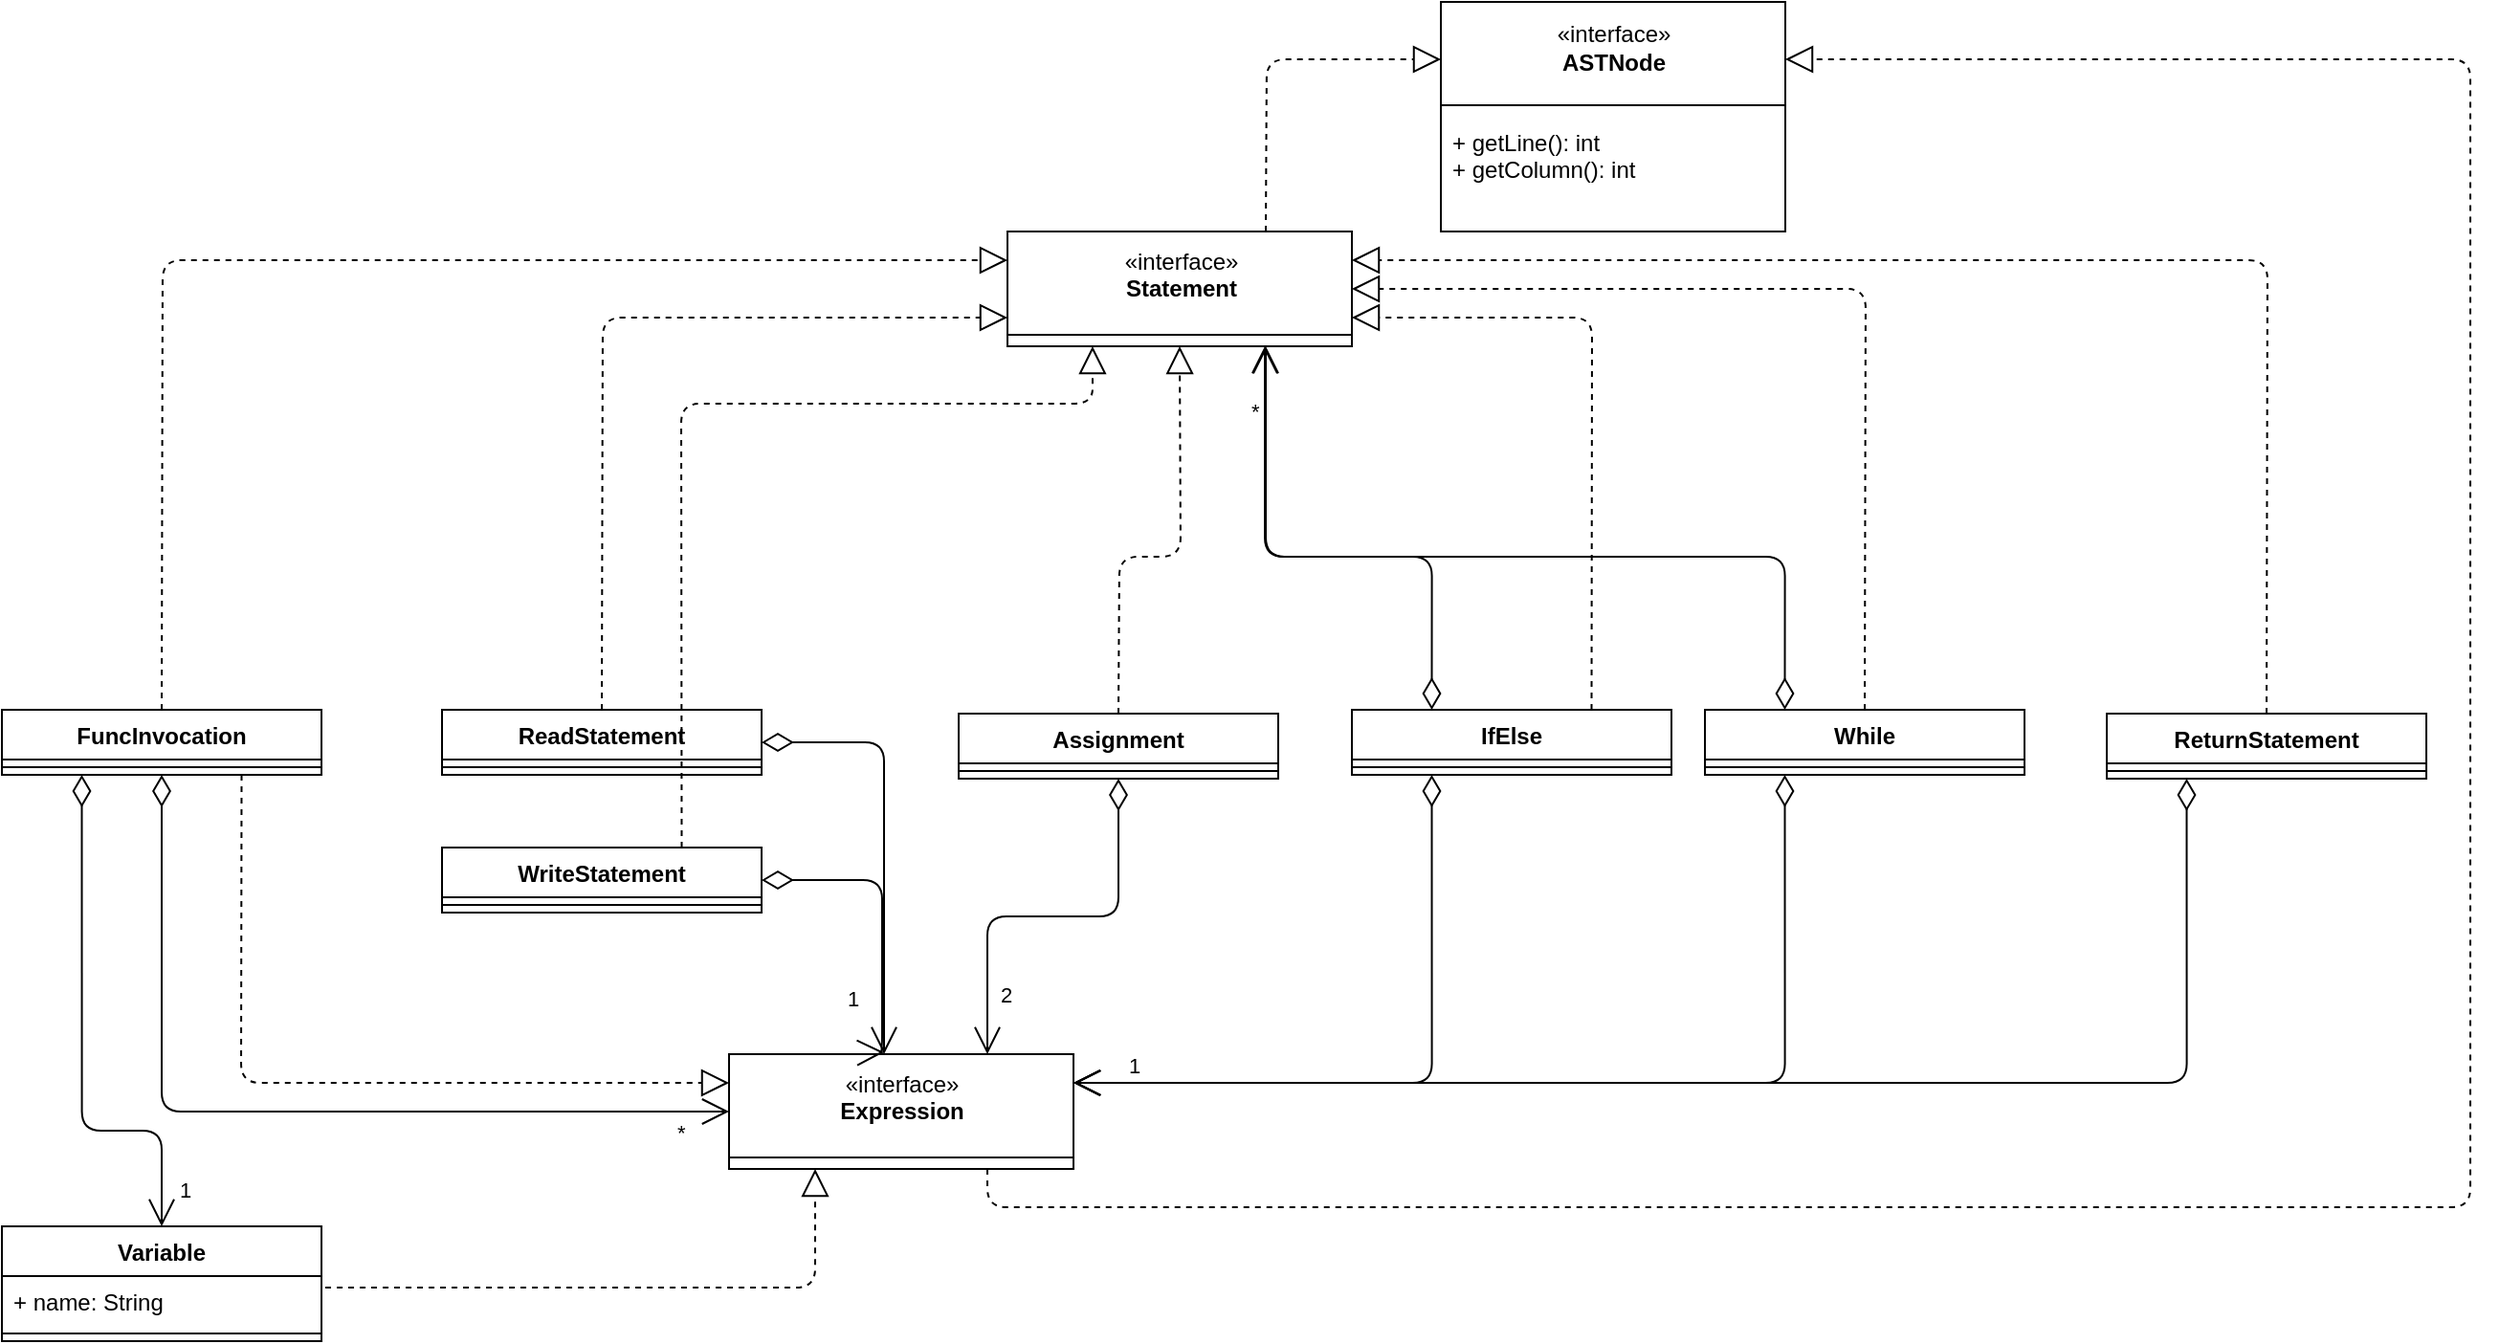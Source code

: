 <mxfile version="16.6.5" type="device"><diagram id="vZv2f6N4h2fVlUgS8-mH" name="Page-1"><mxGraphModel dx="2249" dy="757" grid="1" gridSize="10" guides="1" tooltips="1" connect="1" arrows="1" fold="1" page="1" pageScale="1" pageWidth="827" pageHeight="1169" math="0" shadow="0"><root><mxCell id="0"/><mxCell id="1" parent="0"/><mxCell id="svYJgB2hJ4wPwkqNhM89-27" value="" style="group" parent="1" vertex="1" connectable="0"><mxGeometry x="220" y="720" width="180" height="120" as="geometry"/></mxCell><mxCell id="svYJgB2hJ4wPwkqNhM89-29" value="«interface»&lt;br&gt;&lt;b&gt;Expression&lt;br&gt;&lt;br&gt;&lt;/b&gt;" style="html=1;" parent="svYJgB2hJ4wPwkqNhM89-27" vertex="1"><mxGeometry width="180" height="60" as="geometry"/></mxCell><mxCell id="svYJgB2hJ4wPwkqNhM89-30" value="" style="line;strokeWidth=1;fillColor=none;align=left;verticalAlign=middle;spacingTop=-1;spacingLeft=3;spacingRight=3;rotatable=0;labelPosition=right;points=[];portConstraint=eastwest;" parent="svYJgB2hJ4wPwkqNhM89-27" vertex="1"><mxGeometry y="50" width="180" height="8" as="geometry"/></mxCell><mxCell id="svYJgB2hJ4wPwkqNhM89-33" value="Assignment" style="swimlane;fontStyle=1;align=center;verticalAlign=top;childLayout=stackLayout;horizontal=1;startSize=26;horizontalStack=0;resizeParent=1;resizeParentMax=0;resizeLast=0;collapsible=1;marginBottom=0;" parent="1" vertex="1"><mxGeometry x="340" y="542" width="167" height="34" as="geometry"/></mxCell><mxCell id="svYJgB2hJ4wPwkqNhM89-35" value="" style="line;strokeWidth=1;fillColor=none;align=left;verticalAlign=middle;spacingTop=-1;spacingLeft=3;spacingRight=3;rotatable=0;labelPosition=right;points=[];portConstraint=eastwest;" parent="svYJgB2hJ4wPwkqNhM89-33" vertex="1"><mxGeometry y="26" width="167" height="8" as="geometry"/></mxCell><mxCell id="svYJgB2hJ4wPwkqNhM89-37" value="" style="group" parent="1" vertex="1" connectable="0"><mxGeometry x="365.5" y="290" width="180" height="120" as="geometry"/></mxCell><mxCell id="svYJgB2hJ4wPwkqNhM89-38" value="«interface»&lt;br&gt;&lt;b&gt;Statement&lt;br&gt;&lt;br&gt;&lt;/b&gt;" style="html=1;" parent="svYJgB2hJ4wPwkqNhM89-37" vertex="1"><mxGeometry width="180" height="60" as="geometry"/></mxCell><mxCell id="svYJgB2hJ4wPwkqNhM89-39" value="" style="line;strokeWidth=1;fillColor=none;align=left;verticalAlign=middle;spacingTop=-1;spacingLeft=3;spacingRight=3;rotatable=0;labelPosition=right;points=[];portConstraint=eastwest;" parent="svYJgB2hJ4wPwkqNhM89-37" vertex="1"><mxGeometry y="50" width="180" height="8" as="geometry"/></mxCell><mxCell id="svYJgB2hJ4wPwkqNhM89-40" value="" style="endArrow=block;dashed=1;endFill=0;endSize=12;html=1;entryX=0.5;entryY=1;entryDx=0;entryDy=0;exitX=0.5;exitY=0;exitDx=0;exitDy=0;" parent="1" source="svYJgB2hJ4wPwkqNhM89-33" target="svYJgB2hJ4wPwkqNhM89-38" edge="1"><mxGeometry width="160" relative="1" as="geometry"><mxPoint x="292" y="400" as="sourcePoint"/><mxPoint x="452" y="400" as="targetPoint"/><Array as="points"><mxPoint x="424" y="460"/><mxPoint x="456" y="460"/></Array></mxGeometry></mxCell><mxCell id="svYJgB2hJ4wPwkqNhM89-41" value="2" style="endArrow=open;html=1;endSize=12;startArrow=diamondThin;startSize=14;startFill=0;edgeStyle=orthogonalEdgeStyle;align=left;verticalAlign=bottom;entryX=0.75;entryY=0;entryDx=0;entryDy=0;exitX=0.5;exitY=1;exitDx=0;exitDy=0;" parent="1" source="svYJgB2hJ4wPwkqNhM89-33" target="svYJgB2hJ4wPwkqNhM89-29" edge="1"><mxGeometry x="0.788" y="5" relative="1" as="geometry"><mxPoint x="422.999" y="601.012" as="sourcePoint"/><mxPoint x="372" y="560" as="targetPoint"/><mxPoint as="offset"/></mxGeometry></mxCell><mxCell id="svYJgB2hJ4wPwkqNhM89-45" value="" style="group" parent="1" vertex="1" connectable="0"><mxGeometry x="592" y="170" width="180" height="120" as="geometry"/></mxCell><mxCell id="svYJgB2hJ4wPwkqNhM89-46" value="+ method(type): type" style="text;strokeColor=none;fillColor=none;align=left;verticalAlign=top;spacingLeft=4;spacingRight=4;overflow=hidden;rotatable=0;points=[[0,0.5],[1,0.5]];portConstraint=eastwest;" parent="svYJgB2hJ4wPwkqNhM89-45" vertex="1"><mxGeometry y="60" width="180" height="50" as="geometry"/></mxCell><mxCell id="svYJgB2hJ4wPwkqNhM89-47" value="«interface»&lt;br&gt;&lt;div&gt;&lt;b&gt;ASTNode&lt;/b&gt;&lt;/div&gt;&lt;div&gt;&lt;b&gt;&lt;br&gt;&lt;/b&gt;&lt;/div&gt;&lt;b&gt;&lt;br&gt;&lt;br&gt;&lt;br&gt;&lt;br&gt;&lt;/b&gt;" style="html=1;" parent="svYJgB2hJ4wPwkqNhM89-45" vertex="1"><mxGeometry width="180" height="120" as="geometry"/></mxCell><mxCell id="svYJgB2hJ4wPwkqNhM89-48" value="" style="line;strokeWidth=1;fillColor=none;align=left;verticalAlign=middle;spacingTop=-1;spacingLeft=3;spacingRight=3;rotatable=0;labelPosition=right;points=[];portConstraint=eastwest;" parent="svYJgB2hJ4wPwkqNhM89-45" vertex="1"><mxGeometry y="50" width="180" height="8" as="geometry"/></mxCell><mxCell id="svYJgB2hJ4wPwkqNhM89-49" value="+ getLine(): int&#xA;+ getColumn(): int" style="text;strokeColor=none;fillColor=none;align=left;verticalAlign=top;spacingLeft=4;spacingRight=4;overflow=hidden;rotatable=0;points=[[0,0.5],[1,0.5]];portConstraint=eastwest;" parent="svYJgB2hJ4wPwkqNhM89-45" vertex="1"><mxGeometry y="60" width="180" height="50" as="geometry"/></mxCell><mxCell id="aDsYfVXA4dmKalM-uJ59-1" value="" style="endArrow=block;dashed=1;endFill=0;endSize=12;html=1;entryX=0;entryY=0.25;entryDx=0;entryDy=0;exitX=0.75;exitY=0;exitDx=0;exitDy=0;" parent="1" source="svYJgB2hJ4wPwkqNhM89-38" target="svYJgB2hJ4wPwkqNhM89-47" edge="1"><mxGeometry width="160" relative="1" as="geometry"><mxPoint x="396" y="229.5" as="sourcePoint"/><mxPoint x="556" y="229.5" as="targetPoint"/><Array as="points"><mxPoint x="501" y="200"/></Array></mxGeometry></mxCell><mxCell id="aDsYfVXA4dmKalM-uJ59-2" value="ReadStatement" style="swimlane;fontStyle=1;align=center;verticalAlign=top;childLayout=stackLayout;horizontal=1;startSize=26;horizontalStack=0;resizeParent=1;resizeParentMax=0;resizeLast=0;collapsible=1;marginBottom=0;" parent="1" vertex="1"><mxGeometry x="70" y="540" width="167" height="34" as="geometry"/></mxCell><mxCell id="aDsYfVXA4dmKalM-uJ59-4" value="" style="line;strokeWidth=1;fillColor=none;align=left;verticalAlign=middle;spacingTop=-1;spacingLeft=3;spacingRight=3;rotatable=0;labelPosition=right;points=[];portConstraint=eastwest;" parent="aDsYfVXA4dmKalM-uJ59-2" vertex="1"><mxGeometry y="26" width="167" height="8" as="geometry"/></mxCell><mxCell id="aDsYfVXA4dmKalM-uJ59-6" value="WriteStatement" style="swimlane;fontStyle=1;align=center;verticalAlign=top;childLayout=stackLayout;horizontal=1;startSize=26;horizontalStack=0;resizeParent=1;resizeParentMax=0;resizeLast=0;collapsible=1;marginBottom=0;" parent="1" vertex="1"><mxGeometry x="70" y="612" width="167" height="34" as="geometry"/></mxCell><mxCell id="aDsYfVXA4dmKalM-uJ59-7" value="" style="line;strokeWidth=1;fillColor=none;align=left;verticalAlign=middle;spacingTop=-1;spacingLeft=3;spacingRight=3;rotatable=0;labelPosition=right;points=[];portConstraint=eastwest;" parent="aDsYfVXA4dmKalM-uJ59-6" vertex="1"><mxGeometry y="26" width="167" height="8" as="geometry"/></mxCell><mxCell id="aDsYfVXA4dmKalM-uJ59-9" value="" style="endArrow=block;dashed=1;endFill=0;endSize=12;html=1;entryX=0.247;entryY=1;entryDx=0;entryDy=0;exitX=0.75;exitY=0;exitDx=0;exitDy=0;entryPerimeter=0;" parent="1" source="aDsYfVXA4dmKalM-uJ59-6" target="svYJgB2hJ4wPwkqNhM89-38" edge="1"><mxGeometry width="160" relative="1" as="geometry"><mxPoint x="465.5" y="570" as="sourcePoint"/><mxPoint x="465.5" y="360" as="targetPoint"/><Array as="points"><mxPoint x="195" y="380"/><mxPoint x="410" y="380"/></Array></mxGeometry></mxCell><mxCell id="aDsYfVXA4dmKalM-uJ59-10" value="" style="endArrow=block;dashed=1;endFill=0;endSize=12;html=1;entryX=0;entryY=0.75;entryDx=0;entryDy=0;exitX=0.5;exitY=0;exitDx=0;exitDy=0;" parent="1" source="aDsYfVXA4dmKalM-uJ59-2" target="svYJgB2hJ4wPwkqNhM89-38" edge="1"><mxGeometry width="160" relative="1" as="geometry"><mxPoint x="247" y="639" as="sourcePoint"/><mxPoint x="439.94" y="360" as="targetPoint"/><Array as="points"><mxPoint x="154" y="335"/></Array></mxGeometry></mxCell><mxCell id="aDsYfVXA4dmKalM-uJ59-14" value="" style="endArrow=open;html=1;endSize=12;startArrow=diamondThin;startSize=14;startFill=0;edgeStyle=orthogonalEdgeStyle;align=left;verticalAlign=bottom;entryX=0.45;entryY=0;entryDx=0;entryDy=0;exitX=1;exitY=0.5;exitDx=0;exitDy=0;entryPerimeter=0;" parent="1" source="aDsYfVXA4dmKalM-uJ59-2" target="svYJgB2hJ4wPwkqNhM89-29" edge="1"><mxGeometry x="0.858" y="5" relative="1" as="geometry"><mxPoint x="506.999" y="645.012" as="sourcePoint"/><mxPoint x="410" y="760" as="targetPoint"/><mxPoint as="offset"/><Array as="points"><mxPoint x="301" y="557"/></Array></mxGeometry></mxCell><mxCell id="aDsYfVXA4dmKalM-uJ59-15" value="1" style="endArrow=open;html=1;endSize=12;startArrow=diamondThin;startSize=14;startFill=0;edgeStyle=orthogonalEdgeStyle;align=left;verticalAlign=bottom;entryX=0.45;entryY=-0.017;entryDx=0;entryDy=0;exitX=1;exitY=0.5;exitDx=0;exitDy=0;entryPerimeter=0;" parent="1" source="aDsYfVXA4dmKalM-uJ59-6" target="svYJgB2hJ4wPwkqNhM89-29" edge="1"><mxGeometry x="0.74" y="-20" relative="1" as="geometry"><mxPoint x="247" y="567" as="sourcePoint"/><mxPoint x="365" y="730" as="targetPoint"/><mxPoint as="offset"/><Array as="points"><mxPoint x="300" y="629"/></Array></mxGeometry></mxCell><mxCell id="aDsYfVXA4dmKalM-uJ59-16" value="IfElse" style="swimlane;fontStyle=1;align=center;verticalAlign=top;childLayout=stackLayout;horizontal=1;startSize=26;horizontalStack=0;resizeParent=1;resizeParentMax=0;resizeLast=0;collapsible=1;marginBottom=0;" parent="1" vertex="1"><mxGeometry x="545.5" y="540" width="167" height="34" as="geometry"/></mxCell><mxCell id="aDsYfVXA4dmKalM-uJ59-17" value="" style="line;strokeWidth=1;fillColor=none;align=left;verticalAlign=middle;spacingTop=-1;spacingLeft=3;spacingRight=3;rotatable=0;labelPosition=right;points=[];portConstraint=eastwest;" parent="aDsYfVXA4dmKalM-uJ59-16" vertex="1"><mxGeometry y="26" width="167" height="8" as="geometry"/></mxCell><mxCell id="aDsYfVXA4dmKalM-uJ59-18" value="" style="endArrow=open;html=1;endSize=12;startArrow=diamondThin;startSize=14;startFill=0;edgeStyle=orthogonalEdgeStyle;align=left;verticalAlign=bottom;entryX=1;entryY=0.25;entryDx=0;entryDy=0;exitX=0.25;exitY=1;exitDx=0;exitDy=0;" parent="1" source="aDsYfVXA4dmKalM-uJ59-16" target="svYJgB2hJ4wPwkqNhM89-29" edge="1"><mxGeometry x="0.898" relative="1" as="geometry"><mxPoint x="458.499" y="635.012" as="sourcePoint"/><mxPoint x="365" y="730" as="targetPoint"/><mxPoint as="offset"/></mxGeometry></mxCell><mxCell id="aDsYfVXA4dmKalM-uJ59-19" value="*" style="endArrow=open;html=1;endSize=12;startArrow=diamondThin;startSize=14;startFill=0;edgeStyle=orthogonalEdgeStyle;align=left;verticalAlign=bottom;entryX=0.75;entryY=1;entryDx=0;entryDy=0;exitX=0.25;exitY=0;exitDx=0;exitDy=0;" parent="1" source="aDsYfVXA4dmKalM-uJ59-16" target="svYJgB2hJ4wPwkqNhM89-38" edge="1"><mxGeometry x="0.689" y="11" relative="1" as="geometry"><mxPoint x="641.75" y="584" as="sourcePoint"/><mxPoint x="410" y="745" as="targetPoint"/><mxPoint x="1" as="offset"/><Array as="points"><mxPoint x="587" y="460"/><mxPoint x="501" y="460"/></Array></mxGeometry></mxCell><mxCell id="aDsYfVXA4dmKalM-uJ59-20" value="" style="endArrow=block;dashed=1;endFill=0;endSize=12;html=1;exitX=0.75;exitY=0;exitDx=0;exitDy=0;entryX=1;entryY=0.75;entryDx=0;entryDy=0;" parent="1" source="aDsYfVXA4dmKalM-uJ59-16" target="svYJgB2hJ4wPwkqNhM89-38" edge="1"><mxGeometry width="160" relative="1" as="geometry"><mxPoint x="459" y="550" as="sourcePoint"/><mxPoint x="570" y="380" as="targetPoint"/><Array as="points"><mxPoint x="671" y="335"/></Array></mxGeometry></mxCell><mxCell id="aDsYfVXA4dmKalM-uJ59-21" value="While" style="swimlane;fontStyle=1;align=center;verticalAlign=top;childLayout=stackLayout;horizontal=1;startSize=26;horizontalStack=0;resizeParent=1;resizeParentMax=0;resizeLast=0;collapsible=1;marginBottom=0;" parent="1" vertex="1"><mxGeometry x="730" y="540" width="167" height="34" as="geometry"/></mxCell><mxCell id="aDsYfVXA4dmKalM-uJ59-22" value="" style="line;strokeWidth=1;fillColor=none;align=left;verticalAlign=middle;spacingTop=-1;spacingLeft=3;spacingRight=3;rotatable=0;labelPosition=right;points=[];portConstraint=eastwest;" parent="aDsYfVXA4dmKalM-uJ59-21" vertex="1"><mxGeometry y="26" width="167" height="8" as="geometry"/></mxCell><mxCell id="aDsYfVXA4dmKalM-uJ59-23" value="1" style="endArrow=open;html=1;endSize=12;startArrow=diamondThin;startSize=14;startFill=0;edgeStyle=orthogonalEdgeStyle;align=left;verticalAlign=bottom;entryX=1;entryY=0.25;entryDx=0;entryDy=0;exitX=0.25;exitY=1;exitDx=0;exitDy=0;" parent="1" source="aDsYfVXA4dmKalM-uJ59-21" target="svYJgB2hJ4wPwkqNhM89-29" edge="1"><mxGeometry x="0.898" relative="1" as="geometry"><mxPoint x="641.75" y="584" as="sourcePoint"/><mxPoint x="410" y="745" as="targetPoint"/><mxPoint as="offset"/></mxGeometry></mxCell><mxCell id="aDsYfVXA4dmKalM-uJ59-24" value="" style="endArrow=block;dashed=1;endFill=0;endSize=12;html=1;entryX=1;entryY=0.5;entryDx=0;entryDy=0;exitX=0.5;exitY=0;exitDx=0;exitDy=0;" parent="1" source="aDsYfVXA4dmKalM-uJ59-21" target="svYJgB2hJ4wPwkqNhM89-38" edge="1"><mxGeometry width="160" relative="1" as="geometry"><mxPoint x="725.25" y="550" as="sourcePoint"/><mxPoint x="536.06" y="361.02" as="targetPoint"/><Array as="points"><mxPoint x="814" y="320"/></Array></mxGeometry></mxCell><mxCell id="aDsYfVXA4dmKalM-uJ59-25" value="" style="endArrow=open;html=1;endSize=12;startArrow=diamondThin;startSize=14;startFill=0;edgeStyle=orthogonalEdgeStyle;align=left;verticalAlign=bottom;exitX=0.25;exitY=0;exitDx=0;exitDy=0;" parent="1" source="aDsYfVXA4dmKalM-uJ59-21" edge="1"><mxGeometry x="0.85" y="-10" relative="1" as="geometry"><mxPoint x="641.75" y="550" as="sourcePoint"/><mxPoint x="500" y="350" as="targetPoint"/><mxPoint as="offset"/><Array as="points"><mxPoint x="772" y="460"/><mxPoint x="500" y="460"/></Array></mxGeometry></mxCell><mxCell id="aDsYfVXA4dmKalM-uJ59-26" value="ReturnStatement" style="swimlane;fontStyle=1;align=center;verticalAlign=top;childLayout=stackLayout;horizontal=1;startSize=26;horizontalStack=0;resizeParent=1;resizeParentMax=0;resizeLast=0;collapsible=1;marginBottom=0;" parent="1" vertex="1"><mxGeometry x="940" y="542" width="167" height="34" as="geometry"/></mxCell><mxCell id="aDsYfVXA4dmKalM-uJ59-27" value="" style="line;strokeWidth=1;fillColor=none;align=left;verticalAlign=middle;spacingTop=-1;spacingLeft=3;spacingRight=3;rotatable=0;labelPosition=right;points=[];portConstraint=eastwest;" parent="aDsYfVXA4dmKalM-uJ59-26" vertex="1"><mxGeometry y="26" width="167" height="8" as="geometry"/></mxCell><mxCell id="aDsYfVXA4dmKalM-uJ59-28" value="" style="endArrow=open;html=1;endSize=12;startArrow=diamondThin;startSize=14;startFill=0;edgeStyle=orthogonalEdgeStyle;align=left;verticalAlign=bottom;entryX=1;entryY=0.25;entryDx=0;entryDy=0;exitX=0.25;exitY=1;exitDx=0;exitDy=0;" parent="1" source="aDsYfVXA4dmKalM-uJ59-26" target="svYJgB2hJ4wPwkqNhM89-29" edge="1"><mxGeometry x="0.898" relative="1" as="geometry"><mxPoint x="807.25" y="584" as="sourcePoint"/><mxPoint x="410" y="745" as="targetPoint"/><mxPoint as="offset"/><Array as="points"><mxPoint x="982" y="735"/></Array></mxGeometry></mxCell><mxCell id="aDsYfVXA4dmKalM-uJ59-29" value="" style="endArrow=block;dashed=1;endFill=0;endSize=12;html=1;exitX=0.5;exitY=0;exitDx=0;exitDy=0;entryX=1;entryY=0.25;entryDx=0;entryDy=0;" parent="1" source="aDsYfVXA4dmKalM-uJ59-26" target="svYJgB2hJ4wPwkqNhM89-38" edge="1"><mxGeometry width="160" relative="1" as="geometry"><mxPoint x="849" y="550" as="sourcePoint"/><mxPoint x="550" y="320" as="targetPoint"/><Array as="points"><mxPoint x="1024" y="305"/></Array></mxGeometry></mxCell><mxCell id="aDsYfVXA4dmKalM-uJ59-30" value="FuncInvocation" style="swimlane;fontStyle=1;align=center;verticalAlign=top;childLayout=stackLayout;horizontal=1;startSize=26;horizontalStack=0;resizeParent=1;resizeParentMax=0;resizeLast=0;collapsible=1;marginBottom=0;" parent="1" vertex="1"><mxGeometry x="-160" y="540" width="167" height="34" as="geometry"/></mxCell><mxCell id="aDsYfVXA4dmKalM-uJ59-31" value="" style="line;strokeWidth=1;fillColor=none;align=left;verticalAlign=middle;spacingTop=-1;spacingLeft=3;spacingRight=3;rotatable=0;labelPosition=right;points=[];portConstraint=eastwest;" parent="aDsYfVXA4dmKalM-uJ59-30" vertex="1"><mxGeometry y="26" width="167" height="8" as="geometry"/></mxCell><mxCell id="aDsYfVXA4dmKalM-uJ59-32" value="*" style="endArrow=open;html=1;endSize=12;startArrow=diamondThin;startSize=14;startFill=0;edgeStyle=orthogonalEdgeStyle;align=left;verticalAlign=bottom;entryX=0;entryY=0.5;entryDx=0;entryDy=0;exitX=0.5;exitY=1;exitDx=0;exitDy=0;" parent="1" source="aDsYfVXA4dmKalM-uJ59-30" target="svYJgB2hJ4wPwkqNhM89-29" edge="1"><mxGeometry x="0.873" y="-20" relative="1" as="geometry"><mxPoint x="121.75" y="550" as="sourcePoint"/><mxPoint x="375.5" y="330" as="targetPoint"/><mxPoint x="1" as="offset"/><Array as="points"><mxPoint x="-76" y="750"/></Array></mxGeometry></mxCell><mxCell id="aDsYfVXA4dmKalM-uJ59-33" value="" style="endArrow=block;dashed=1;endFill=0;endSize=12;html=1;exitX=0.5;exitY=0;exitDx=0;exitDy=0;entryX=0;entryY=0.25;entryDx=0;entryDy=0;" parent="1" source="aDsYfVXA4dmKalM-uJ59-30" edge="1" target="svYJgB2hJ4wPwkqNhM89-38"><mxGeometry width="160" relative="1" as="geometry"><mxPoint x="163.5" y="550" as="sourcePoint"/><mxPoint x="400" y="350" as="targetPoint"/><Array as="points"><mxPoint x="-76" y="305"/></Array></mxGeometry></mxCell><mxCell id="ei4LPGjragvkUAo3iXjK-1" value="" style="endArrow=block;dashed=1;endFill=0;endSize=12;html=1;entryX=1;entryY=0.25;entryDx=0;entryDy=0;exitX=0.75;exitY=1;exitDx=0;exitDy=0;" parent="1" source="svYJgB2hJ4wPwkqNhM89-29" target="svYJgB2hJ4wPwkqNhM89-47" edge="1"><mxGeometry width="160" relative="1" as="geometry"><mxPoint x="510.5" y="300.0" as="sourcePoint"/><mxPoint x="602" y="210" as="targetPoint"/><Array as="points"><mxPoint x="355" y="800"/><mxPoint x="1130" y="800"/><mxPoint x="1130" y="200"/></Array></mxGeometry></mxCell><mxCell id="ei4LPGjragvkUAo3iXjK-2" value="" style="endArrow=block;dashed=1;endFill=0;endSize=12;html=1;exitX=0.75;exitY=1;exitDx=0;exitDy=0;entryX=0;entryY=0.25;entryDx=0;entryDy=0;" parent="1" source="aDsYfVXA4dmKalM-uJ59-30" target="svYJgB2hJ4wPwkqNhM89-29" edge="1"><mxGeometry width="160" relative="1" as="geometry"><mxPoint x="-66.5" y="550.0" as="sourcePoint"/><mxPoint x="410" y="360.0" as="targetPoint"/><Array as="points"><mxPoint x="-35" y="735"/></Array></mxGeometry></mxCell><mxCell id="DGsO9T8_82Cx1AmAPRv3-3" value="Variable" style="swimlane;fontStyle=1;align=center;verticalAlign=top;childLayout=stackLayout;horizontal=1;startSize=26;horizontalStack=0;resizeParent=1;resizeParentMax=0;resizeLast=0;collapsible=1;marginBottom=0;" vertex="1" parent="1"><mxGeometry x="-160" y="810" width="167" height="60" as="geometry"/></mxCell><mxCell id="DGsO9T8_82Cx1AmAPRv3-4" value="+ name: String" style="text;strokeColor=none;fillColor=none;align=left;verticalAlign=top;spacingLeft=4;spacingRight=4;overflow=hidden;rotatable=0;points=[[0,0.5],[1,0.5]];portConstraint=eastwest;" vertex="1" parent="DGsO9T8_82Cx1AmAPRv3-3"><mxGeometry y="26" width="167" height="26" as="geometry"/></mxCell><mxCell id="DGsO9T8_82Cx1AmAPRv3-5" value="" style="line;strokeWidth=1;fillColor=none;align=left;verticalAlign=middle;spacingTop=-1;spacingLeft=3;spacingRight=3;rotatable=0;labelPosition=right;points=[];portConstraint=eastwest;" vertex="1" parent="DGsO9T8_82Cx1AmAPRv3-3"><mxGeometry y="52" width="167" height="8" as="geometry"/></mxCell><mxCell id="DGsO9T8_82Cx1AmAPRv3-7" value="1" style="endArrow=open;html=1;endSize=12;startArrow=diamondThin;startSize=14;startFill=0;edgeStyle=orthogonalEdgeStyle;align=left;verticalAlign=bottom;entryX=0.5;entryY=0;entryDx=0;entryDy=0;exitX=0.25;exitY=1;exitDx=0;exitDy=0;" edge="1" parent="1"><mxGeometry x="0.928" y="7" relative="1" as="geometry"><mxPoint x="-118.25" y="574" as="sourcePoint"/><mxPoint x="-76.5" y="810" as="targetPoint"/><mxPoint as="offset"/><Array as="points"><mxPoint x="-118" y="760"/><mxPoint x="-76" y="760"/></Array></mxGeometry></mxCell><mxCell id="DGsO9T8_82Cx1AmAPRv3-8" value="" style="endArrow=block;dashed=1;endFill=0;endSize=12;html=1;exitX=1.012;exitY=0.231;exitDx=0;exitDy=0;exitPerimeter=0;entryX=0.25;entryY=1;entryDx=0;entryDy=0;" edge="1" parent="1" source="DGsO9T8_82Cx1AmAPRv3-4" target="svYJgB2hJ4wPwkqNhM89-29"><mxGeometry width="160" relative="1" as="geometry"><mxPoint x="-24.75" y="584" as="sourcePoint"/><mxPoint x="260" y="790" as="targetPoint"/><Array as="points"><mxPoint x="265" y="842"/></Array></mxGeometry></mxCell></root></mxGraphModel></diagram></mxfile>